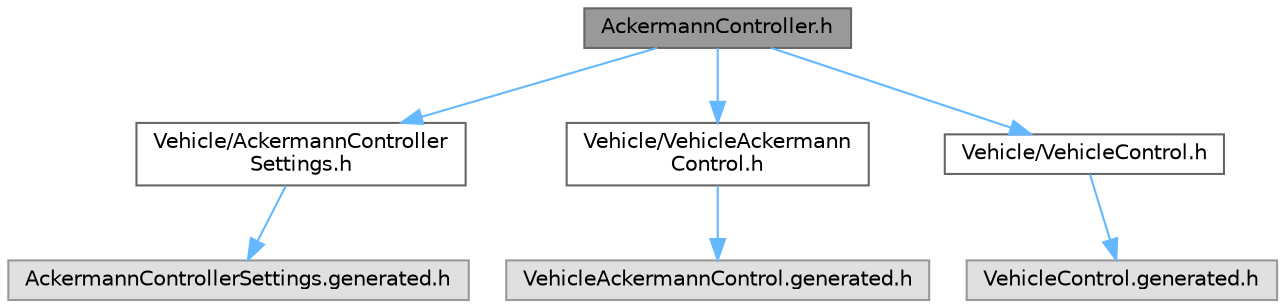 digraph "AckermannController.h"
{
 // INTERACTIVE_SVG=YES
 // LATEX_PDF_SIZE
  bgcolor="transparent";
  edge [fontname=Helvetica,fontsize=10,labelfontname=Helvetica,labelfontsize=10];
  node [fontname=Helvetica,fontsize=10,shape=box,height=0.2,width=0.4];
  Node1 [id="Node000001",label="AckermannController.h",height=0.2,width=0.4,color="gray40", fillcolor="grey60", style="filled", fontcolor="black",tooltip=" "];
  Node1 -> Node2 [id="edge1_Node000001_Node000002",color="steelblue1",style="solid",tooltip=" "];
  Node2 [id="Node000002",label="Vehicle/AckermannController\lSettings.h",height=0.2,width=0.4,color="grey40", fillcolor="white", style="filled",URL="$df/d92/Unreal_2CarlaUE4_2Plugins_2Carla_2Source_2Carla_2Vehicle_2AckermannControllerSettings_8h.html",tooltip=" "];
  Node2 -> Node3 [id="edge2_Node000002_Node000003",color="steelblue1",style="solid",tooltip=" "];
  Node3 [id="Node000003",label="AckermannControllerSettings.generated.h",height=0.2,width=0.4,color="grey60", fillcolor="#E0E0E0", style="filled",tooltip=" "];
  Node1 -> Node4 [id="edge3_Node000001_Node000004",color="steelblue1",style="solid",tooltip=" "];
  Node4 [id="Node000004",label="Vehicle/VehicleAckermann\lControl.h",height=0.2,width=0.4,color="grey40", fillcolor="white", style="filled",URL="$d7/d1a/Unreal_2CarlaUE4_2Plugins_2Carla_2Source_2Carla_2Vehicle_2VehicleAckermannControl_8h.html",tooltip=" "];
  Node4 -> Node5 [id="edge4_Node000004_Node000005",color="steelblue1",style="solid",tooltip=" "];
  Node5 [id="Node000005",label="VehicleAckermannControl.generated.h",height=0.2,width=0.4,color="grey60", fillcolor="#E0E0E0", style="filled",tooltip=" "];
  Node1 -> Node6 [id="edge5_Node000001_Node000006",color="steelblue1",style="solid",tooltip=" "];
  Node6 [id="Node000006",label="Vehicle/VehicleControl.h",height=0.2,width=0.4,color="grey40", fillcolor="white", style="filled",URL="$d4/dbd/Unreal_2CarlaUE4_2Plugins_2Carla_2Source_2Carla_2Vehicle_2VehicleControl_8h.html",tooltip=" "];
  Node6 -> Node7 [id="edge6_Node000006_Node000007",color="steelblue1",style="solid",tooltip=" "];
  Node7 [id="Node000007",label="VehicleControl.generated.h",height=0.2,width=0.4,color="grey60", fillcolor="#E0E0E0", style="filled",tooltip=" "];
}
